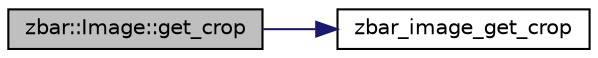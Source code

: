 digraph G
{
  edge [fontname="Helvetica",fontsize="10",labelfontname="Helvetica",labelfontsize="10"];
  node [fontname="Helvetica",fontsize="10",shape=record];
  rankdir=LR;
  Node1 [label="zbar::Image::get_crop",height=0.2,width=0.4,color="black", fillcolor="grey75", style="filled" fontcolor="black"];
  Node1 -> Node2 [color="midnightblue",fontsize="10",style="solid"];
  Node2 [label="zbar_image_get_crop",height=0.2,width=0.4,color="black", fillcolor="white", style="filled",URL="$zbar_8h.html#a841ba2e320064d7e79cd38a0c1ee48b5"];
}
